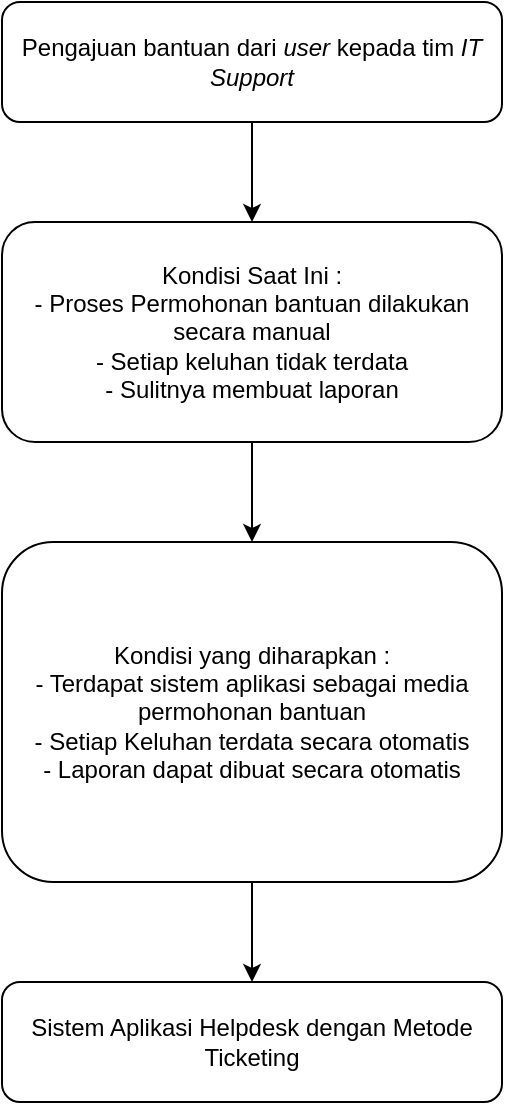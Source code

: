 <mxfile version="21.6.5" type="github">
  <diagram name="Page-1" id="IJhbjIuJyXnWqBRTXmmZ">
    <mxGraphModel dx="1434" dy="774" grid="1" gridSize="10" guides="1" tooltips="1" connect="1" arrows="1" fold="1" page="1" pageScale="1" pageWidth="1100" pageHeight="850" math="0" shadow="0">
      <root>
        <mxCell id="0" />
        <mxCell id="1" parent="0" />
        <mxCell id="NeooUXbfBp_TAT1zgUKr-3" style="edgeStyle=orthogonalEdgeStyle;rounded=0;orthogonalLoop=1;jettySize=auto;html=1;exitX=0.5;exitY=1;exitDx=0;exitDy=0;entryX=0.5;entryY=0;entryDx=0;entryDy=0;" edge="1" parent="1" source="NeooUXbfBp_TAT1zgUKr-1" target="NeooUXbfBp_TAT1zgUKr-2">
          <mxGeometry relative="1" as="geometry" />
        </mxCell>
        <mxCell id="NeooUXbfBp_TAT1zgUKr-1" value="Pengajuan bantuan dari &lt;i&gt;user &lt;/i&gt;kepada tim &lt;i&gt;IT Support&lt;/i&gt;" style="rounded=1;whiteSpace=wrap;html=1;" vertex="1" parent="1">
          <mxGeometry x="440" y="80" width="250" height="60" as="geometry" />
        </mxCell>
        <mxCell id="NeooUXbfBp_TAT1zgUKr-5" style="edgeStyle=orthogonalEdgeStyle;rounded=0;orthogonalLoop=1;jettySize=auto;html=1;entryX=0.5;entryY=0;entryDx=0;entryDy=0;" edge="1" parent="1" source="NeooUXbfBp_TAT1zgUKr-2" target="NeooUXbfBp_TAT1zgUKr-4">
          <mxGeometry relative="1" as="geometry" />
        </mxCell>
        <mxCell id="NeooUXbfBp_TAT1zgUKr-2" value="&lt;div&gt;Kondisi Saat Ini :&lt;/div&gt;&lt;div&gt;- Proses Permohonan bantuan dilakukan secara manual&lt;/div&gt;&lt;div&gt;- Setiap keluhan tidak terdata&lt;/div&gt;&lt;div&gt;- Sulitnya membuat laporan&lt;br&gt;&lt;/div&gt;" style="rounded=1;whiteSpace=wrap;html=1;" vertex="1" parent="1">
          <mxGeometry x="440" y="190" width="250" height="110" as="geometry" />
        </mxCell>
        <mxCell id="NeooUXbfBp_TAT1zgUKr-7" style="edgeStyle=orthogonalEdgeStyle;rounded=0;orthogonalLoop=1;jettySize=auto;html=1;exitX=0.5;exitY=1;exitDx=0;exitDy=0;entryX=0.5;entryY=0;entryDx=0;entryDy=0;" edge="1" parent="1" source="NeooUXbfBp_TAT1zgUKr-4" target="NeooUXbfBp_TAT1zgUKr-6">
          <mxGeometry relative="1" as="geometry" />
        </mxCell>
        <mxCell id="NeooUXbfBp_TAT1zgUKr-4" value="&lt;div&gt;Kondisi yang diharapkan :&lt;/div&gt;&lt;div&gt;- Terdapat sistem aplikasi sebagai media permohonan bantuan&lt;br&gt;&lt;/div&gt;&lt;div&gt;- Setiap Keluhan terdata secara otomatis&lt;/div&gt;&lt;div&gt;- Laporan dapat dibuat secara otomatis&lt;br&gt;&lt;/div&gt;" style="rounded=1;whiteSpace=wrap;html=1;" vertex="1" parent="1">
          <mxGeometry x="440" y="350" width="250" height="170" as="geometry" />
        </mxCell>
        <mxCell id="NeooUXbfBp_TAT1zgUKr-6" value="Sistem Aplikasi Helpdesk dengan Metode Ticketing" style="rounded=1;whiteSpace=wrap;html=1;" vertex="1" parent="1">
          <mxGeometry x="440" y="570" width="250" height="60" as="geometry" />
        </mxCell>
      </root>
    </mxGraphModel>
  </diagram>
</mxfile>
